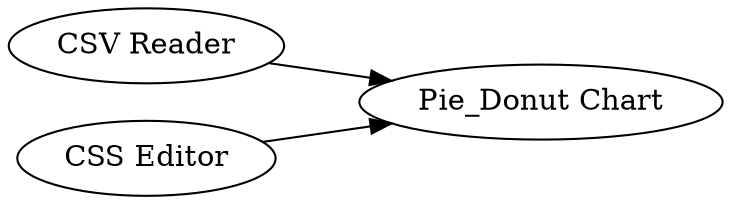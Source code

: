 digraph {
	1 -> 2
	3 -> 2
	1 [label="CSV Reader"]
	3 [label="CSS Editor"]
	2 [label="Pie_Donut Chart"]
	rankdir=LR
}
